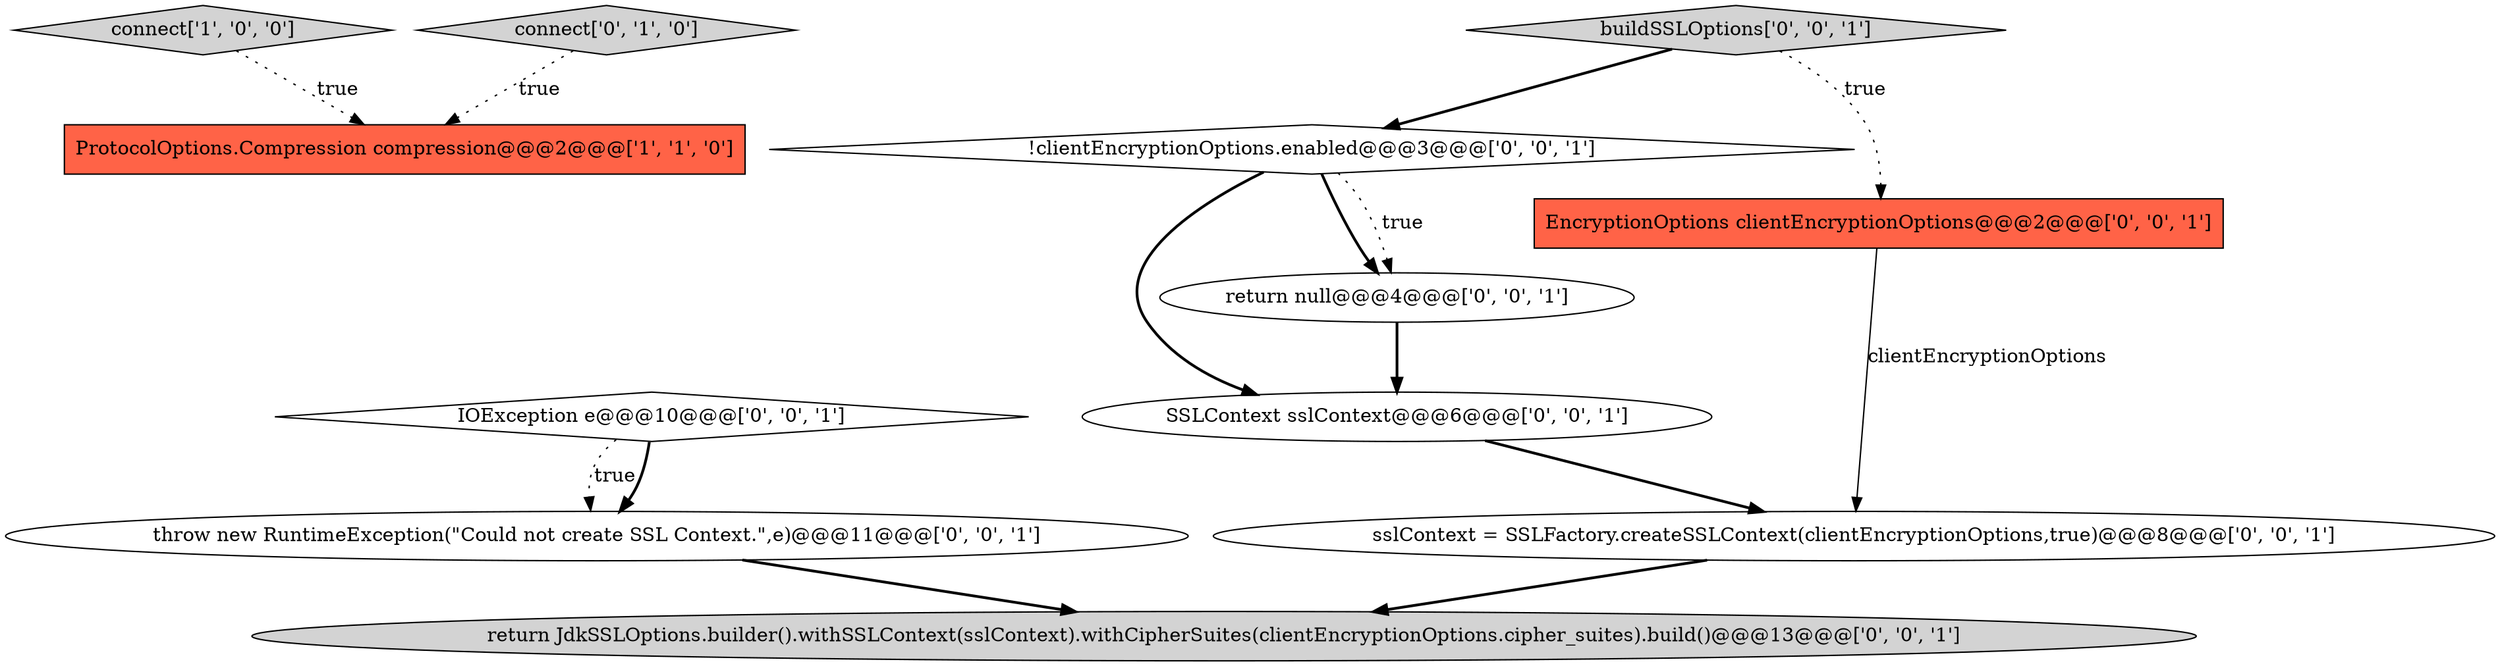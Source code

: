 digraph {
0 [style = filled, label = "connect['1', '0', '0']", fillcolor = lightgray, shape = diamond image = "AAA0AAABBB1BBB"];
3 [style = filled, label = "SSLContext sslContext@@@6@@@['0', '0', '1']", fillcolor = white, shape = ellipse image = "AAA0AAABBB3BBB"];
5 [style = filled, label = "!clientEncryptionOptions.enabled@@@3@@@['0', '0', '1']", fillcolor = white, shape = diamond image = "AAA0AAABBB3BBB"];
6 [style = filled, label = "IOException e@@@10@@@['0', '0', '1']", fillcolor = white, shape = diamond image = "AAA0AAABBB3BBB"];
9 [style = filled, label = "return null@@@4@@@['0', '0', '1']", fillcolor = white, shape = ellipse image = "AAA0AAABBB3BBB"];
1 [style = filled, label = "ProtocolOptions.Compression compression@@@2@@@['1', '1', '0']", fillcolor = tomato, shape = box image = "AAA0AAABBB1BBB"];
2 [style = filled, label = "connect['0', '1', '0']", fillcolor = lightgray, shape = diamond image = "AAA0AAABBB2BBB"];
8 [style = filled, label = "EncryptionOptions clientEncryptionOptions@@@2@@@['0', '0', '1']", fillcolor = tomato, shape = box image = "AAA0AAABBB3BBB"];
10 [style = filled, label = "sslContext = SSLFactory.createSSLContext(clientEncryptionOptions,true)@@@8@@@['0', '0', '1']", fillcolor = white, shape = ellipse image = "AAA0AAABBB3BBB"];
11 [style = filled, label = "return JdkSSLOptions.builder().withSSLContext(sslContext).withCipherSuites(clientEncryptionOptions.cipher_suites).build()@@@13@@@['0', '0', '1']", fillcolor = lightgray, shape = ellipse image = "AAA0AAABBB3BBB"];
7 [style = filled, label = "buildSSLOptions['0', '0', '1']", fillcolor = lightgray, shape = diamond image = "AAA0AAABBB3BBB"];
4 [style = filled, label = "throw new RuntimeException(\"Could not create SSL Context.\",e)@@@11@@@['0', '0', '1']", fillcolor = white, shape = ellipse image = "AAA0AAABBB3BBB"];
4->11 [style = bold, label=""];
7->5 [style = bold, label=""];
2->1 [style = dotted, label="true"];
9->3 [style = bold, label=""];
6->4 [style = dotted, label="true"];
3->10 [style = bold, label=""];
5->3 [style = bold, label=""];
0->1 [style = dotted, label="true"];
10->11 [style = bold, label=""];
6->4 [style = bold, label=""];
5->9 [style = bold, label=""];
8->10 [style = solid, label="clientEncryptionOptions"];
5->9 [style = dotted, label="true"];
7->8 [style = dotted, label="true"];
}
